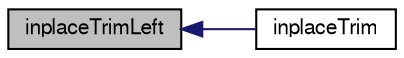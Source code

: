 digraph "inplaceTrimLeft"
{
  bgcolor="transparent";
  edge [fontname="FreeSans",fontsize="10",labelfontname="FreeSans",labelfontsize="10"];
  node [fontname="FreeSans",fontsize="10",shape=record];
  rankdir="LR";
  Node1720 [label="inplaceTrimLeft",height=0.2,width=0.4,color="black", fillcolor="grey75", style="filled", fontcolor="black"];
  Node1720 -> Node1721 [dir="back",color="midnightblue",fontsize="10",style="solid",fontname="FreeSans"];
  Node1721 [label="inplaceTrim",height=0.2,width=0.4,color="black",URL="$a21166.html#ab89a275406e23092bf82fb70337fbc43",tooltip="Trim leading and trailing whitespace inplace. "];
}
